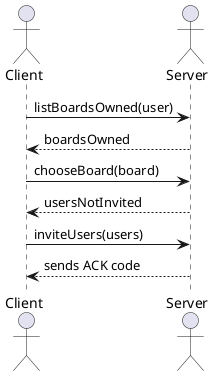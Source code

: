 @startuml
actor Client as client
actor Server as server


client -> server: listBoardsOwned(user)
client <-- server: boardsOwned
client -> server: chooseBoard(board)
client <-- server: usersNotInvited
client -> server: inviteUsers(users)
client <-- server: sends ACK code

@enduml